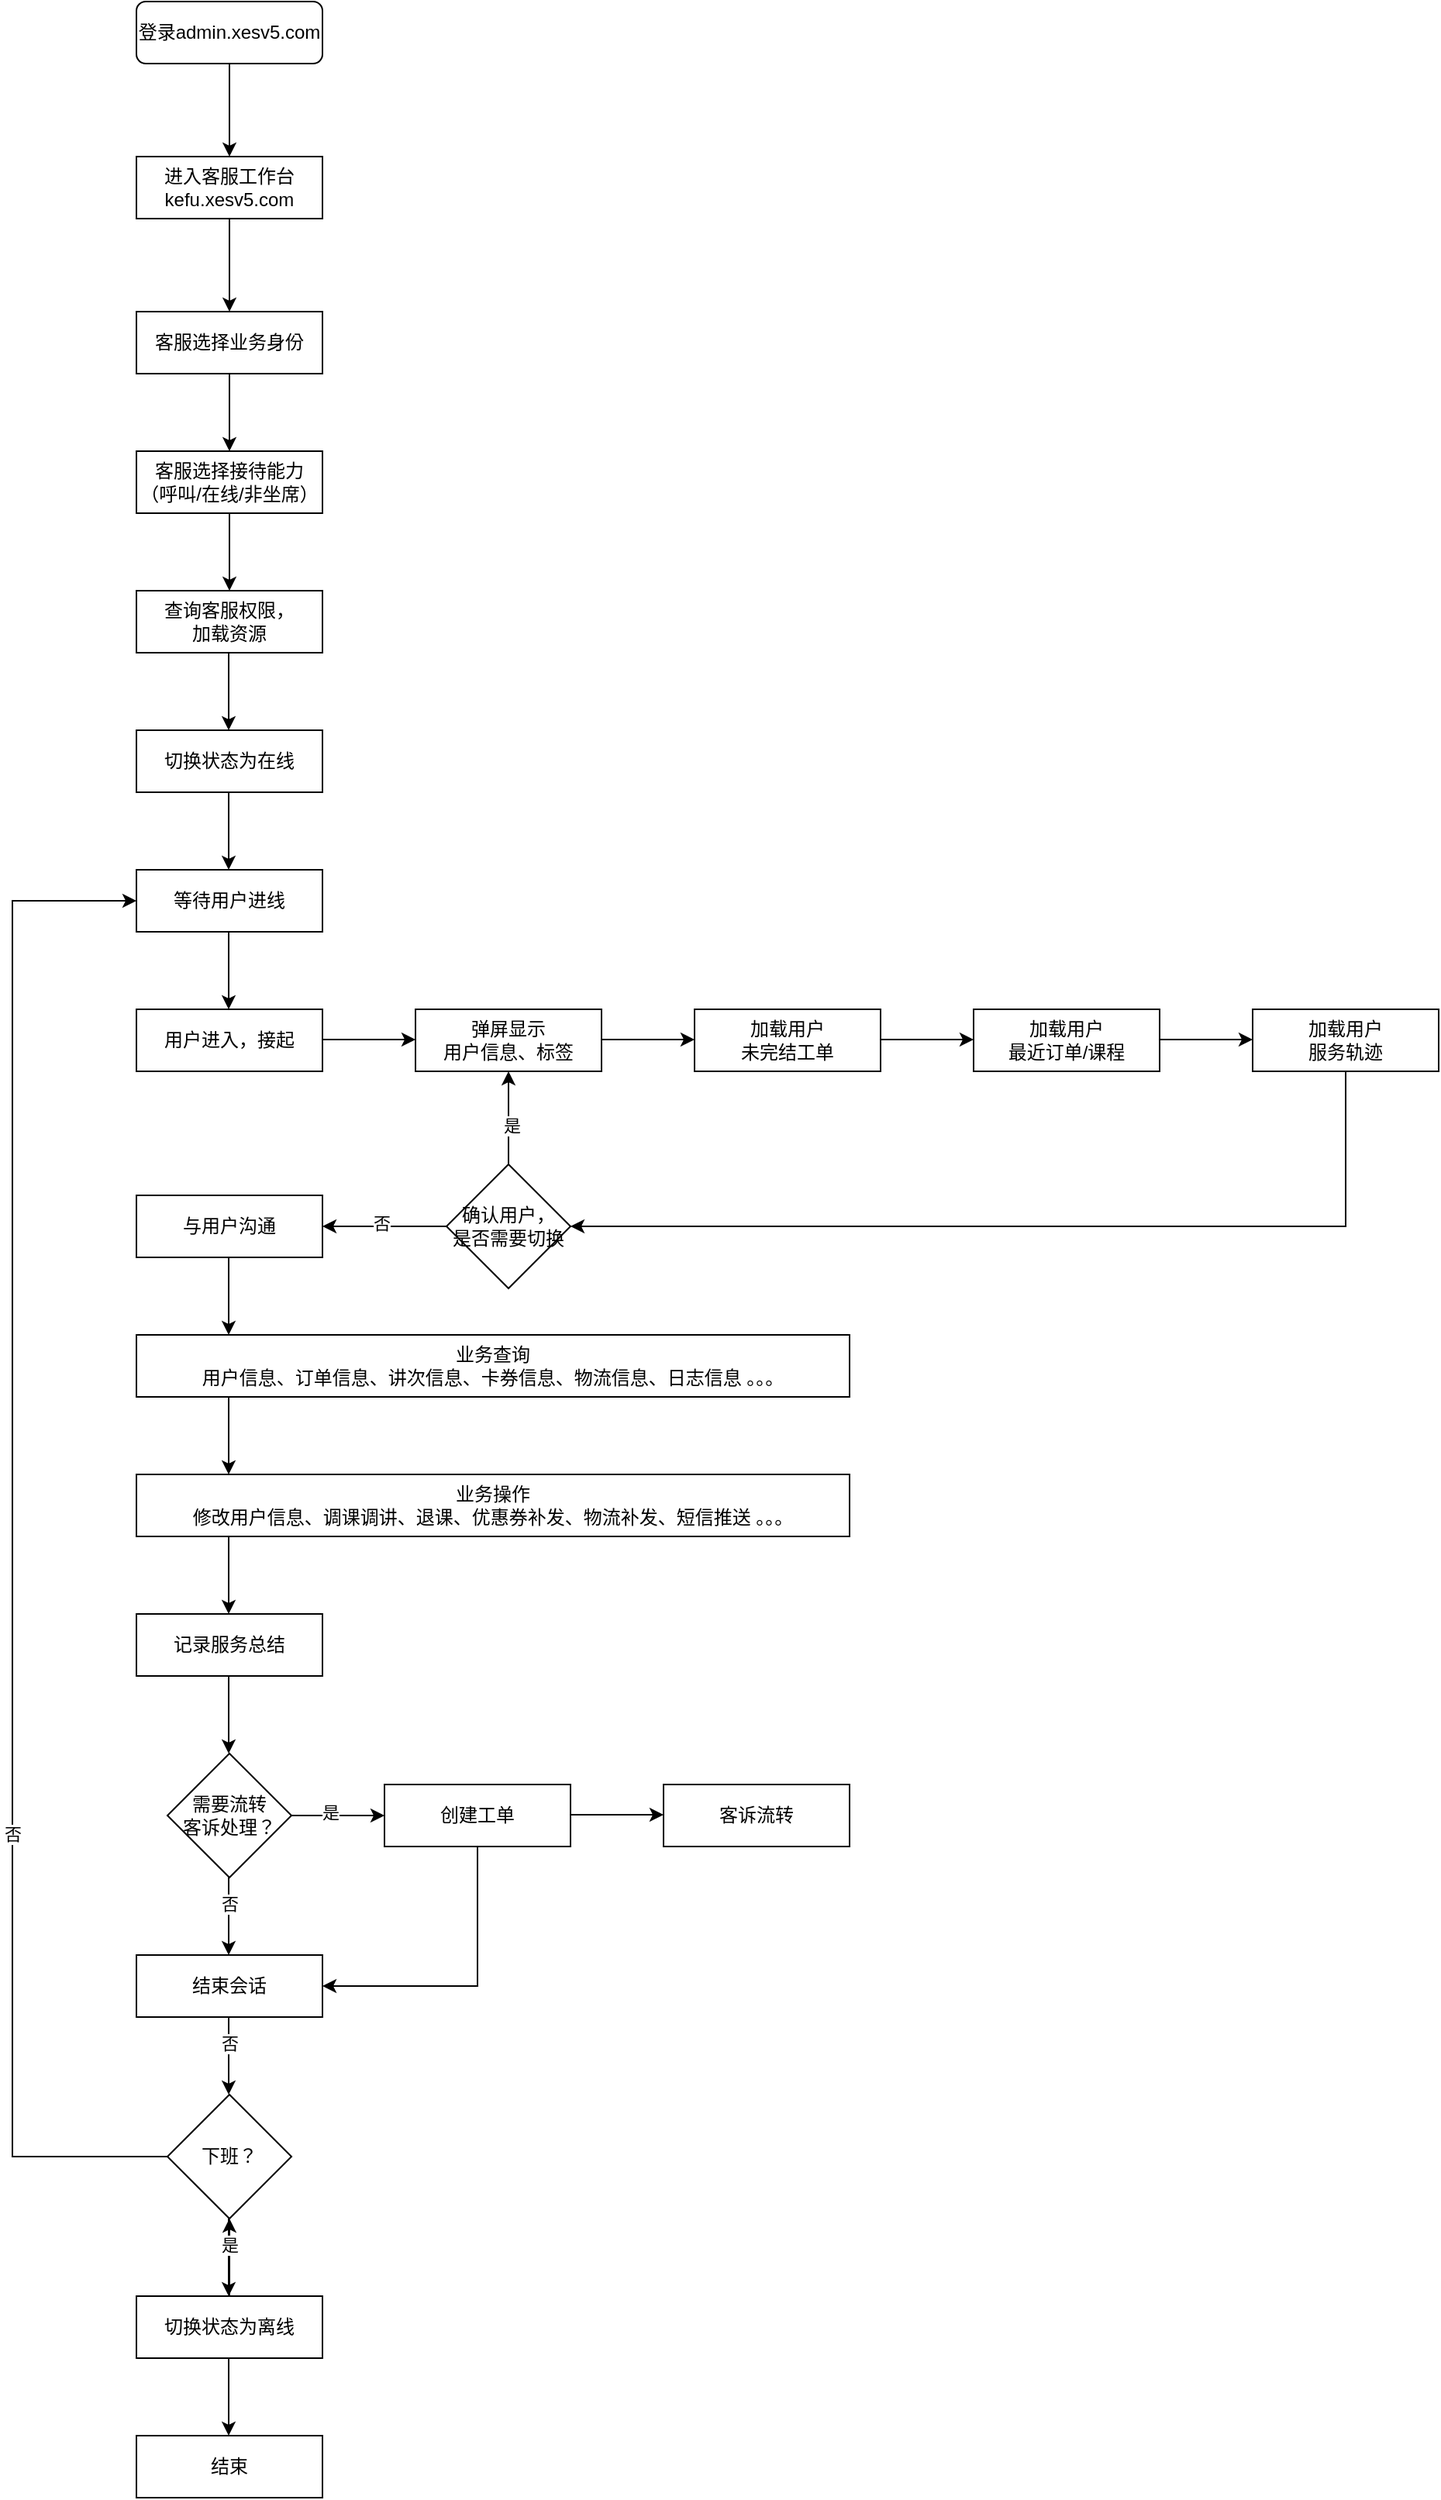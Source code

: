 <mxfile version="14.8.1" type="github">
  <diagram id="E4LpjVcYntZtsbpMwenJ" name="Page-1">
    <mxGraphModel dx="1426" dy="826" grid="1" gridSize="10" guides="1" tooltips="1" connect="1" arrows="1" fold="1" page="1" pageScale="1" pageWidth="827" pageHeight="1169" math="0" shadow="0">
      <root>
        <mxCell id="0" />
        <mxCell id="1" parent="0" />
        <mxCell id="zclL8BPckV4hVnCnkDxr-1" style="edgeStyle=orthogonalEdgeStyle;rounded=0;orthogonalLoop=1;jettySize=auto;html=1;exitX=0.5;exitY=1;exitDx=0;exitDy=0;entryX=0.5;entryY=0;entryDx=0;entryDy=0;" edge="1" parent="1" source="zclL8BPckV4hVnCnkDxr-2" target="zclL8BPckV4hVnCnkDxr-12">
          <mxGeometry relative="1" as="geometry" />
        </mxCell>
        <mxCell id="zclL8BPckV4hVnCnkDxr-2" value="登录admin.xesv5.com" style="rounded=1;whiteSpace=wrap;html=1;fontSize=12;glass=0;strokeWidth=1;shadow=0;" vertex="1" parent="1">
          <mxGeometry x="160" y="20" width="120" height="40" as="geometry" />
        </mxCell>
        <mxCell id="zclL8BPckV4hVnCnkDxr-11" style="edgeStyle=orthogonalEdgeStyle;rounded=0;orthogonalLoop=1;jettySize=auto;html=1;exitX=0.5;exitY=1;exitDx=0;exitDy=0;entryX=0.5;entryY=0;entryDx=0;entryDy=0;" edge="1" parent="1" source="zclL8BPckV4hVnCnkDxr-12" target="zclL8BPckV4hVnCnkDxr-14">
          <mxGeometry relative="1" as="geometry" />
        </mxCell>
        <mxCell id="zclL8BPckV4hVnCnkDxr-12" value="进入客服工作台&lt;br&gt;kefu.xesv5.com" style="rounded=0;whiteSpace=wrap;html=1;fontSize=12;glass=0;strokeWidth=1;shadow=0;" vertex="1" parent="1">
          <mxGeometry x="160" y="120" width="120" height="40" as="geometry" />
        </mxCell>
        <mxCell id="zclL8BPckV4hVnCnkDxr-13" style="edgeStyle=orthogonalEdgeStyle;rounded=0;orthogonalLoop=1;jettySize=auto;html=1;exitX=0.5;exitY=1;exitDx=0;exitDy=0;" edge="1" parent="1" source="zclL8BPckV4hVnCnkDxr-14">
          <mxGeometry relative="1" as="geometry">
            <mxPoint x="220" y="310" as="targetPoint" />
          </mxGeometry>
        </mxCell>
        <mxCell id="zclL8BPckV4hVnCnkDxr-14" value="客服选择业务身份" style="rounded=0;whiteSpace=wrap;html=1;fontSize=12;glass=0;strokeWidth=1;shadow=0;" vertex="1" parent="1">
          <mxGeometry x="160" y="220" width="120" height="40" as="geometry" />
        </mxCell>
        <mxCell id="zclL8BPckV4hVnCnkDxr-25" value="客服选择接待能力&lt;br&gt;（呼叫/在线/非坐席）" style="rounded=0;whiteSpace=wrap;html=1;fontSize=12;glass=0;strokeWidth=1;shadow=0;" vertex="1" parent="1">
          <mxGeometry x="160" y="310" width="120" height="40" as="geometry" />
        </mxCell>
        <mxCell id="zclL8BPckV4hVnCnkDxr-26" style="edgeStyle=orthogonalEdgeStyle;rounded=0;orthogonalLoop=1;jettySize=auto;html=1;exitX=0.5;exitY=1;exitDx=0;exitDy=0;" edge="1" parent="1">
          <mxGeometry relative="1" as="geometry">
            <mxPoint x="220" y="350" as="sourcePoint" />
            <mxPoint x="220" y="400" as="targetPoint" />
          </mxGeometry>
        </mxCell>
        <mxCell id="zclL8BPckV4hVnCnkDxr-27" value="查询客服权限，&lt;br&gt;加载资源" style="rounded=0;whiteSpace=wrap;html=1;fontSize=12;glass=0;strokeWidth=1;shadow=0;" vertex="1" parent="1">
          <mxGeometry x="160" y="400" width="120" height="40" as="geometry" />
        </mxCell>
        <mxCell id="zclL8BPckV4hVnCnkDxr-30" style="edgeStyle=orthogonalEdgeStyle;rounded=0;orthogonalLoop=1;jettySize=auto;html=1;exitX=0.5;exitY=1;exitDx=0;exitDy=0;" edge="1" parent="1">
          <mxGeometry relative="1" as="geometry">
            <mxPoint x="219.5" y="530" as="sourcePoint" />
            <mxPoint x="219.5" y="580" as="targetPoint" />
          </mxGeometry>
        </mxCell>
        <mxCell id="zclL8BPckV4hVnCnkDxr-31" value="等待用户进线" style="rounded=0;whiteSpace=wrap;html=1;fontSize=12;glass=0;strokeWidth=1;shadow=0;" vertex="1" parent="1">
          <mxGeometry x="160" y="580" width="120" height="40" as="geometry" />
        </mxCell>
        <mxCell id="zclL8BPckV4hVnCnkDxr-32" value="用户进入，接起" style="rounded=0;whiteSpace=wrap;html=1;fontSize=12;glass=0;strokeWidth=1;shadow=0;" vertex="1" parent="1">
          <mxGeometry x="160" y="670" width="120" height="40" as="geometry" />
        </mxCell>
        <mxCell id="zclL8BPckV4hVnCnkDxr-36" style="edgeStyle=orthogonalEdgeStyle;rounded=0;orthogonalLoop=1;jettySize=auto;html=1;exitX=0.5;exitY=1;exitDx=0;exitDy=0;" edge="1" parent="1">
          <mxGeometry relative="1" as="geometry">
            <mxPoint x="219.5" y="620" as="sourcePoint" />
            <mxPoint x="219.5" y="670" as="targetPoint" />
          </mxGeometry>
        </mxCell>
        <mxCell id="zclL8BPckV4hVnCnkDxr-37" value="弹屏显示&lt;br&gt;用户信息、标签" style="rounded=0;whiteSpace=wrap;html=1;fontSize=12;glass=0;strokeWidth=1;shadow=0;" vertex="1" parent="1">
          <mxGeometry x="340" y="670" width="120" height="40" as="geometry" />
        </mxCell>
        <mxCell id="zclL8BPckV4hVnCnkDxr-40" value="加载用户&lt;br&gt;未完结工单" style="rounded=0;whiteSpace=wrap;html=1;fontSize=12;glass=0;strokeWidth=1;shadow=0;" vertex="1" parent="1">
          <mxGeometry x="520" y="670" width="120" height="40" as="geometry" />
        </mxCell>
        <mxCell id="zclL8BPckV4hVnCnkDxr-42" value="加载用户&lt;br&gt;最近订单/课程" style="rounded=0;whiteSpace=wrap;html=1;fontSize=12;glass=0;strokeWidth=1;shadow=0;" vertex="1" parent="1">
          <mxGeometry x="700" y="670" width="120" height="40" as="geometry" />
        </mxCell>
        <mxCell id="zclL8BPckV4hVnCnkDxr-44" value="加载用户&lt;br&gt;服务轨迹" style="rounded=0;whiteSpace=wrap;html=1;fontSize=12;glass=0;strokeWidth=1;shadow=0;" vertex="1" parent="1">
          <mxGeometry x="880" y="670" width="120" height="40" as="geometry" />
        </mxCell>
        <mxCell id="zclL8BPckV4hVnCnkDxr-47" style="edgeStyle=orthogonalEdgeStyle;rounded=0;orthogonalLoop=1;jettySize=auto;html=1;exitX=1;exitY=0.5;exitDx=0;exitDy=0;entryX=0;entryY=0.5;entryDx=0;entryDy=0;" edge="1" parent="1">
          <mxGeometry relative="1" as="geometry">
            <mxPoint x="460" y="689.5" as="sourcePoint" />
            <mxPoint x="520" y="689.5" as="targetPoint" />
          </mxGeometry>
        </mxCell>
        <mxCell id="zclL8BPckV4hVnCnkDxr-48" style="edgeStyle=orthogonalEdgeStyle;rounded=0;orthogonalLoop=1;jettySize=auto;html=1;exitX=1;exitY=0.5;exitDx=0;exitDy=0;entryX=0;entryY=0.5;entryDx=0;entryDy=0;" edge="1" parent="1">
          <mxGeometry relative="1" as="geometry">
            <mxPoint x="820" y="689.5" as="sourcePoint" />
            <mxPoint x="880" y="689.5" as="targetPoint" />
          </mxGeometry>
        </mxCell>
        <mxCell id="zclL8BPckV4hVnCnkDxr-49" style="edgeStyle=orthogonalEdgeStyle;rounded=0;orthogonalLoop=1;jettySize=auto;html=1;exitX=1;exitY=0.5;exitDx=0;exitDy=0;entryX=0;entryY=0.5;entryDx=0;entryDy=0;" edge="1" parent="1">
          <mxGeometry relative="1" as="geometry">
            <mxPoint x="640" y="689.5" as="sourcePoint" />
            <mxPoint x="700" y="689.5" as="targetPoint" />
          </mxGeometry>
        </mxCell>
        <mxCell id="zclL8BPckV4hVnCnkDxr-58" style="edgeStyle=orthogonalEdgeStyle;rounded=0;orthogonalLoop=1;jettySize=auto;html=1;exitX=0.5;exitY=0;exitDx=0;exitDy=0;entryX=0.5;entryY=1;entryDx=0;entryDy=0;" edge="1" parent="1" source="zclL8BPckV4hVnCnkDxr-50" target="zclL8BPckV4hVnCnkDxr-37">
          <mxGeometry relative="1" as="geometry" />
        </mxCell>
        <mxCell id="zclL8BPckV4hVnCnkDxr-59" value="是" style="edgeLabel;html=1;align=center;verticalAlign=middle;resizable=0;points=[];" vertex="1" connectable="0" parent="zclL8BPckV4hVnCnkDxr-58">
          <mxGeometry x="-0.16" y="-2" relative="1" as="geometry">
            <mxPoint as="offset" />
          </mxGeometry>
        </mxCell>
        <mxCell id="zclL8BPckV4hVnCnkDxr-63" style="edgeStyle=orthogonalEdgeStyle;rounded=0;orthogonalLoop=1;jettySize=auto;html=1;exitX=0;exitY=0.5;exitDx=0;exitDy=0;entryX=1;entryY=0.5;entryDx=0;entryDy=0;" edge="1" parent="1" source="zclL8BPckV4hVnCnkDxr-50" target="zclL8BPckV4hVnCnkDxr-62">
          <mxGeometry relative="1" as="geometry" />
        </mxCell>
        <mxCell id="zclL8BPckV4hVnCnkDxr-64" value="否" style="edgeLabel;html=1;align=center;verticalAlign=middle;resizable=0;points=[];" vertex="1" connectable="0" parent="zclL8BPckV4hVnCnkDxr-63">
          <mxGeometry x="0.05" y="-2" relative="1" as="geometry">
            <mxPoint as="offset" />
          </mxGeometry>
        </mxCell>
        <mxCell id="zclL8BPckV4hVnCnkDxr-50" value="确认用户，&lt;br&gt;是否需要切换" style="rhombus;whiteSpace=wrap;html=1;" vertex="1" parent="1">
          <mxGeometry x="360" y="770" width="80" height="80" as="geometry" />
        </mxCell>
        <mxCell id="zclL8BPckV4hVnCnkDxr-56" style="edgeStyle=orthogonalEdgeStyle;rounded=0;orthogonalLoop=1;jettySize=auto;html=1;entryX=1;entryY=0.5;entryDx=0;entryDy=0;exitX=0.5;exitY=1;exitDx=0;exitDy=0;" edge="1" parent="1" source="zclL8BPckV4hVnCnkDxr-44" target="zclL8BPckV4hVnCnkDxr-50">
          <mxGeometry relative="1" as="geometry">
            <mxPoint x="950" y="790" as="sourcePoint" />
            <mxPoint x="1060" y="769.5" as="targetPoint" />
            <Array as="points">
              <mxPoint x="940" y="810" />
            </Array>
          </mxGeometry>
        </mxCell>
        <mxCell id="zclL8BPckV4hVnCnkDxr-60" style="edgeStyle=orthogonalEdgeStyle;rounded=0;orthogonalLoop=1;jettySize=auto;html=1;exitX=1;exitY=0.5;exitDx=0;exitDy=0;entryX=0;entryY=0.5;entryDx=0;entryDy=0;" edge="1" parent="1">
          <mxGeometry relative="1" as="geometry">
            <mxPoint x="280" y="689.5" as="sourcePoint" />
            <mxPoint x="340" y="689.5" as="targetPoint" />
          </mxGeometry>
        </mxCell>
        <mxCell id="zclL8BPckV4hVnCnkDxr-62" value="与用户沟通" style="rounded=0;whiteSpace=wrap;html=1;fontSize=12;glass=0;strokeWidth=1;shadow=0;" vertex="1" parent="1">
          <mxGeometry x="160" y="790" width="120" height="40" as="geometry" />
        </mxCell>
        <mxCell id="zclL8BPckV4hVnCnkDxr-65" value="业务查询&lt;br&gt;用户信息、订单信息、讲次信息、卡券信息、物流信息、日志信息 。。。" style="rounded=0;whiteSpace=wrap;html=1;fontSize=12;glass=0;strokeWidth=1;shadow=0;" vertex="1" parent="1">
          <mxGeometry x="160" y="880" width="460" height="40" as="geometry" />
        </mxCell>
        <mxCell id="zclL8BPckV4hVnCnkDxr-66" style="edgeStyle=orthogonalEdgeStyle;rounded=0;orthogonalLoop=1;jettySize=auto;html=1;exitX=0.5;exitY=1;exitDx=0;exitDy=0;" edge="1" parent="1">
          <mxGeometry relative="1" as="geometry">
            <mxPoint x="219.5" y="830" as="sourcePoint" />
            <mxPoint x="219.5" y="880" as="targetPoint" />
          </mxGeometry>
        </mxCell>
        <mxCell id="zclL8BPckV4hVnCnkDxr-67" value="业务操作&lt;br&gt;修改用户信息、调课调讲、退课、优惠券补发、物流补发、短信推送 。。。" style="rounded=0;whiteSpace=wrap;html=1;fontSize=12;glass=0;strokeWidth=1;shadow=0;" vertex="1" parent="1">
          <mxGeometry x="160" y="970" width="460" height="40" as="geometry" />
        </mxCell>
        <mxCell id="zclL8BPckV4hVnCnkDxr-68" style="edgeStyle=orthogonalEdgeStyle;rounded=0;orthogonalLoop=1;jettySize=auto;html=1;exitX=0.5;exitY=1;exitDx=0;exitDy=0;" edge="1" parent="1">
          <mxGeometry relative="1" as="geometry">
            <mxPoint x="219.5" y="920" as="sourcePoint" />
            <mxPoint x="219.5" y="970" as="targetPoint" />
          </mxGeometry>
        </mxCell>
        <mxCell id="zclL8BPckV4hVnCnkDxr-69" style="edgeStyle=orthogonalEdgeStyle;rounded=0;orthogonalLoop=1;jettySize=auto;html=1;exitX=0.5;exitY=1;exitDx=0;exitDy=0;" edge="1" parent="1">
          <mxGeometry relative="1" as="geometry">
            <mxPoint x="219.5" y="1010" as="sourcePoint" />
            <mxPoint x="219.5" y="1060" as="targetPoint" />
          </mxGeometry>
        </mxCell>
        <mxCell id="zclL8BPckV4hVnCnkDxr-70" value="记录服务总结" style="rounded=0;whiteSpace=wrap;html=1;fontSize=12;glass=0;strokeWidth=1;shadow=0;" vertex="1" parent="1">
          <mxGeometry x="160" y="1060" width="120" height="40" as="geometry" />
        </mxCell>
        <mxCell id="zclL8BPckV4hVnCnkDxr-75" style="edgeStyle=orthogonalEdgeStyle;rounded=0;orthogonalLoop=1;jettySize=auto;html=1;exitX=1;exitY=0.5;exitDx=0;exitDy=0;entryX=0;entryY=0.5;entryDx=0;entryDy=0;" edge="1" parent="1" source="zclL8BPckV4hVnCnkDxr-72" target="zclL8BPckV4hVnCnkDxr-74">
          <mxGeometry relative="1" as="geometry" />
        </mxCell>
        <mxCell id="zclL8BPckV4hVnCnkDxr-78" value="是" style="edgeLabel;html=1;align=center;verticalAlign=middle;resizable=0;points=[];" vertex="1" connectable="0" parent="zclL8BPckV4hVnCnkDxr-75">
          <mxGeometry x="-0.167" y="2" relative="1" as="geometry">
            <mxPoint as="offset" />
          </mxGeometry>
        </mxCell>
        <mxCell id="zclL8BPckV4hVnCnkDxr-72" value="需要流转&lt;br&gt;客诉处理？" style="rhombus;whiteSpace=wrap;html=1;" vertex="1" parent="1">
          <mxGeometry x="180" y="1150" width="80" height="80" as="geometry" />
        </mxCell>
        <mxCell id="zclL8BPckV4hVnCnkDxr-73" style="edgeStyle=orthogonalEdgeStyle;rounded=0;orthogonalLoop=1;jettySize=auto;html=1;exitX=0.5;exitY=1;exitDx=0;exitDy=0;" edge="1" parent="1">
          <mxGeometry relative="1" as="geometry">
            <mxPoint x="219.5" y="1100" as="sourcePoint" />
            <mxPoint x="219.5" y="1150" as="targetPoint" />
          </mxGeometry>
        </mxCell>
        <mxCell id="zclL8BPckV4hVnCnkDxr-82" style="edgeStyle=orthogonalEdgeStyle;rounded=0;orthogonalLoop=1;jettySize=auto;html=1;exitX=0.5;exitY=1;exitDx=0;exitDy=0;entryX=1;entryY=0.5;entryDx=0;entryDy=0;" edge="1" parent="1" source="zclL8BPckV4hVnCnkDxr-74" target="zclL8BPckV4hVnCnkDxr-81">
          <mxGeometry relative="1" as="geometry" />
        </mxCell>
        <mxCell id="zclL8BPckV4hVnCnkDxr-74" value="创建工单" style="rounded=0;whiteSpace=wrap;html=1;fontSize=12;glass=0;strokeWidth=1;shadow=0;" vertex="1" parent="1">
          <mxGeometry x="320" y="1170" width="120" height="40" as="geometry" />
        </mxCell>
        <mxCell id="zclL8BPckV4hVnCnkDxr-76" value="客诉流转" style="rounded=0;whiteSpace=wrap;html=1;fontSize=12;glass=0;strokeWidth=1;shadow=0;" vertex="1" parent="1">
          <mxGeometry x="500" y="1170" width="120" height="40" as="geometry" />
        </mxCell>
        <mxCell id="zclL8BPckV4hVnCnkDxr-77" style="edgeStyle=orthogonalEdgeStyle;rounded=0;orthogonalLoop=1;jettySize=auto;html=1;exitX=1;exitY=0.5;exitDx=0;exitDy=0;entryX=0;entryY=0.5;entryDx=0;entryDy=0;" edge="1" parent="1">
          <mxGeometry relative="1" as="geometry">
            <mxPoint x="440" y="1189.5" as="sourcePoint" />
            <mxPoint x="500" y="1189.5" as="targetPoint" />
          </mxGeometry>
        </mxCell>
        <mxCell id="zclL8BPckV4hVnCnkDxr-79" style="edgeStyle=orthogonalEdgeStyle;rounded=0;orthogonalLoop=1;jettySize=auto;html=1;exitX=0.5;exitY=1;exitDx=0;exitDy=0;" edge="1" parent="1">
          <mxGeometry relative="1" as="geometry">
            <mxPoint x="219.5" y="1230" as="sourcePoint" />
            <mxPoint x="219.5" y="1280" as="targetPoint" />
          </mxGeometry>
        </mxCell>
        <mxCell id="zclL8BPckV4hVnCnkDxr-80" value="否" style="edgeLabel;html=1;align=center;verticalAlign=middle;resizable=0;points=[];" vertex="1" connectable="0" parent="zclL8BPckV4hVnCnkDxr-79">
          <mxGeometry x="-0.32" relative="1" as="geometry">
            <mxPoint as="offset" />
          </mxGeometry>
        </mxCell>
        <mxCell id="zclL8BPckV4hVnCnkDxr-81" value="结束会话" style="rounded=0;whiteSpace=wrap;html=1;fontSize=12;glass=0;strokeWidth=1;shadow=0;" vertex="1" parent="1">
          <mxGeometry x="160" y="1280" width="120" height="40" as="geometry" />
        </mxCell>
        <mxCell id="zclL8BPckV4hVnCnkDxr-92" value="切换状态为在线" style="rounded=0;whiteSpace=wrap;html=1;fontSize=12;glass=0;strokeWidth=1;shadow=0;" vertex="1" parent="1">
          <mxGeometry x="160" y="490" width="120" height="40" as="geometry" />
        </mxCell>
        <mxCell id="zclL8BPckV4hVnCnkDxr-93" style="edgeStyle=orthogonalEdgeStyle;rounded=0;orthogonalLoop=1;jettySize=auto;html=1;exitX=0.5;exitY=1;exitDx=0;exitDy=0;" edge="1" parent="1">
          <mxGeometry relative="1" as="geometry">
            <mxPoint x="219.5" y="440" as="sourcePoint" />
            <mxPoint x="219.5" y="490" as="targetPoint" />
          </mxGeometry>
        </mxCell>
        <mxCell id="zclL8BPckV4hVnCnkDxr-100" value="" style="edgeStyle=orthogonalEdgeStyle;rounded=0;orthogonalLoop=1;jettySize=auto;html=1;" edge="1" parent="1" source="zclL8BPckV4hVnCnkDxr-94" target="zclL8BPckV4hVnCnkDxr-97">
          <mxGeometry relative="1" as="geometry" />
        </mxCell>
        <mxCell id="zclL8BPckV4hVnCnkDxr-94" value="切换状态为离线" style="rounded=0;whiteSpace=wrap;html=1;fontSize=12;glass=0;strokeWidth=1;shadow=0;" vertex="1" parent="1">
          <mxGeometry x="160" y="1500" width="120" height="40" as="geometry" />
        </mxCell>
        <mxCell id="zclL8BPckV4hVnCnkDxr-95" style="edgeStyle=orthogonalEdgeStyle;rounded=0;orthogonalLoop=1;jettySize=auto;html=1;exitX=0.5;exitY=1;exitDx=0;exitDy=0;" edge="1" parent="1">
          <mxGeometry relative="1" as="geometry">
            <mxPoint x="219.5" y="1320" as="sourcePoint" />
            <mxPoint x="219.5" y="1370" as="targetPoint" />
          </mxGeometry>
        </mxCell>
        <mxCell id="zclL8BPckV4hVnCnkDxr-96" value="否" style="edgeLabel;html=1;align=center;verticalAlign=middle;resizable=0;points=[];" vertex="1" connectable="0" parent="zclL8BPckV4hVnCnkDxr-95">
          <mxGeometry x="-0.32" relative="1" as="geometry">
            <mxPoint as="offset" />
          </mxGeometry>
        </mxCell>
        <mxCell id="zclL8BPckV4hVnCnkDxr-101" style="edgeStyle=orthogonalEdgeStyle;rounded=0;orthogonalLoop=1;jettySize=auto;html=1;exitX=0;exitY=0.5;exitDx=0;exitDy=0;entryX=0;entryY=0.5;entryDx=0;entryDy=0;" edge="1" parent="1" source="zclL8BPckV4hVnCnkDxr-97" target="zclL8BPckV4hVnCnkDxr-31">
          <mxGeometry relative="1" as="geometry">
            <Array as="points">
              <mxPoint x="80" y="1410" />
              <mxPoint x="80" y="600" />
            </Array>
          </mxGeometry>
        </mxCell>
        <mxCell id="zclL8BPckV4hVnCnkDxr-106" value="否" style="edgeLabel;html=1;align=center;verticalAlign=middle;resizable=0;points=[];" vertex="1" connectable="0" parent="zclL8BPckV4hVnCnkDxr-101">
          <mxGeometry x="-0.378" relative="1" as="geometry">
            <mxPoint as="offset" />
          </mxGeometry>
        </mxCell>
        <mxCell id="zclL8BPckV4hVnCnkDxr-97" value="下班？" style="rhombus;whiteSpace=wrap;html=1;" vertex="1" parent="1">
          <mxGeometry x="180" y="1370" width="80" height="80" as="geometry" />
        </mxCell>
        <mxCell id="zclL8BPckV4hVnCnkDxr-98" style="edgeStyle=orthogonalEdgeStyle;rounded=0;orthogonalLoop=1;jettySize=auto;html=1;exitX=0.5;exitY=1;exitDx=0;exitDy=0;" edge="1" parent="1">
          <mxGeometry relative="1" as="geometry">
            <mxPoint x="219.5" y="1450" as="sourcePoint" />
            <mxPoint x="219.5" y="1500" as="targetPoint" />
          </mxGeometry>
        </mxCell>
        <mxCell id="zclL8BPckV4hVnCnkDxr-99" value="是" style="edgeLabel;html=1;align=center;verticalAlign=middle;resizable=0;points=[];" vertex="1" connectable="0" parent="zclL8BPckV4hVnCnkDxr-98">
          <mxGeometry x="-0.32" relative="1" as="geometry">
            <mxPoint as="offset" />
          </mxGeometry>
        </mxCell>
        <mxCell id="zclL8BPckV4hVnCnkDxr-103" value="结束" style="rounded=0;whiteSpace=wrap;html=1;fontSize=12;glass=0;strokeWidth=1;shadow=0;" vertex="1" parent="1">
          <mxGeometry x="160" y="1590" width="120" height="40" as="geometry" />
        </mxCell>
        <mxCell id="zclL8BPckV4hVnCnkDxr-104" style="edgeStyle=orthogonalEdgeStyle;rounded=0;orthogonalLoop=1;jettySize=auto;html=1;exitX=0.5;exitY=1;exitDx=0;exitDy=0;" edge="1" parent="1">
          <mxGeometry relative="1" as="geometry">
            <mxPoint x="219.5" y="1540" as="sourcePoint" />
            <mxPoint x="219.5" y="1590" as="targetPoint" />
          </mxGeometry>
        </mxCell>
      </root>
    </mxGraphModel>
  </diagram>
</mxfile>
